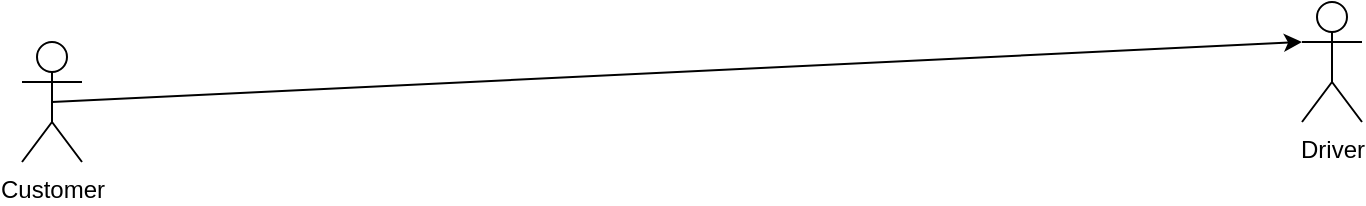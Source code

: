 <mxfile>
    <diagram name="Page-1" id="y0iN5WRLecj_5jAYo_9e">
        <mxGraphModel dx="1783" dy="664" grid="1" gridSize="10" guides="1" tooltips="1" connect="1" arrows="1" fold="1" page="1" pageScale="1" pageWidth="850" pageHeight="1100" math="0" shadow="0">
            <root>
                <mxCell id="0"/>
                <mxCell id="1" parent="0"/>
                <mxCell id="2" style="edgeStyle=none;html=1;exitX=0.5;exitY=0.5;exitDx=0;exitDy=0;exitPerimeter=0;entryX=0;entryY=0.333;entryDx=0;entryDy=0;entryPerimeter=0;" edge="1" parent="1" source="yRian2HJHCg52wbs5pm3-1" target="yRian2HJHCg52wbs5pm3-2">
                    <mxGeometry relative="1" as="geometry"/>
                </mxCell>
                <mxCell id="yRian2HJHCg52wbs5pm3-1" value="Customer" style="shape=umlActor;verticalLabelPosition=bottom;verticalAlign=top;html=1;outlineConnect=0;" parent="1" vertex="1">
                    <mxGeometry x="90" y="50" width="30" height="60" as="geometry"/>
                </mxCell>
                <mxCell id="yRian2HJHCg52wbs5pm3-2" value="&lt;div&gt;Driver&lt;/div&gt;" style="shape=umlActor;verticalLabelPosition=bottom;verticalAlign=top;html=1;outlineConnect=0;" parent="1" vertex="1">
                    <mxGeometry x="730" y="30" width="30" height="60" as="geometry"/>
                </mxCell>
            </root>
        </mxGraphModel>
    </diagram>
</mxfile>